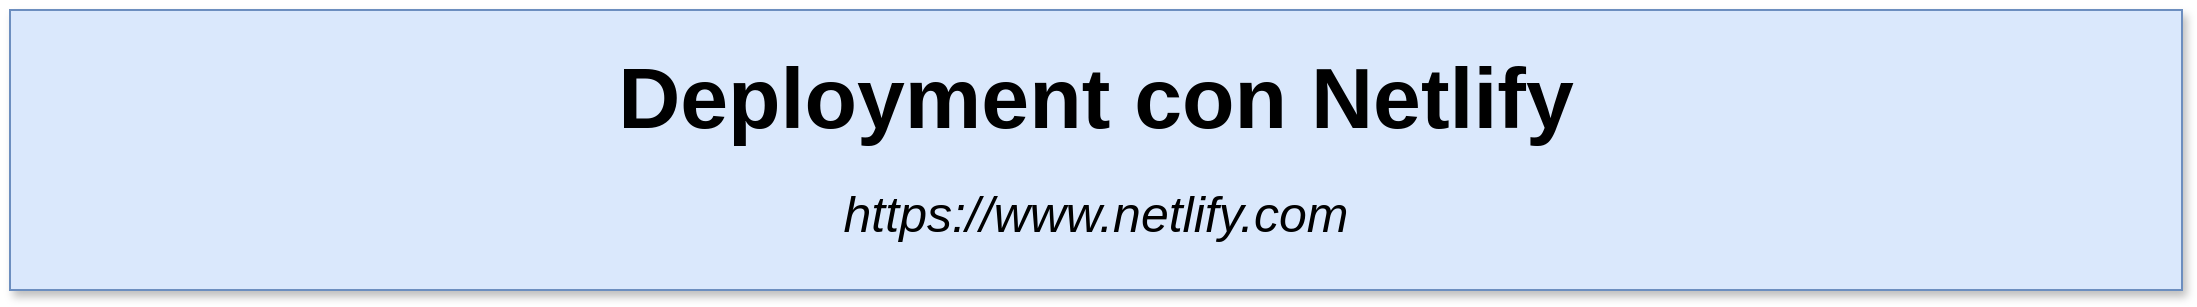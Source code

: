 <mxfile version="14.1.8" type="device" pages="3"><diagram id="hD3O90HdkTA4cO741P70" name="intro-1"><mxGraphModel dx="1398" dy="2106" grid="1" gridSize="10" guides="1" tooltips="1" connect="1" arrows="1" fold="1" page="1" pageScale="1" pageWidth="850" pageHeight="1400" math="0" shadow="0"><root><mxCell id="0"/><mxCell id="1" parent="0"/><mxCell id="wElGDZaeVAgzbxLIF-cZ-1" value="Deployment con Netlify&lt;br&gt;&lt;font style=&quot;font-weight: normal ; font-size: 25px&quot;&gt;&lt;i&gt;https://www.netlify.com&lt;/i&gt;&lt;/font&gt;" style="rounded=0;whiteSpace=wrap;html=1;shadow=1;fontSize=43;fillColor=#dae8fc;strokeColor=#6c8ebf;fontStyle=1;" parent="1" vertex="1"><mxGeometry x="170" y="-140" width="1086" height="140" as="geometry"/></mxCell></root></mxGraphModel></diagram><diagram id="VK9lqfGoYmemmOqh1E7f" name="steps-2"><mxGraphModel dx="2248" dy="2106" grid="1" gridSize="10" guides="1" tooltips="1" connect="1" arrows="1" fold="1" page="1" pageScale="1" pageWidth="850" pageHeight="1400" math="0" shadow="0"><root><mxCell id="dM5yCjbV6uQ39A8I7cjs-0"/><mxCell id="dM5yCjbV6uQ39A8I7cjs-1" parent="dM5yCjbV6uQ39A8I7cjs-0"/><mxCell id="24RhqcAIzqRcCgwGHfrH-0" value="Deployment en Netlify" style="rounded=0;whiteSpace=wrap;html=1;shadow=1;fontSize=43;fillColor=#dae8fc;strokeColor=#6c8ebf;fontStyle=1;" parent="dM5yCjbV6uQ39A8I7cjs-1" vertex="1"><mxGeometry x="-10" y="-30" width="1086" height="90" as="geometry"/></mxCell><mxCell id="24RhqcAIzqRcCgwGHfrH-2" value="Crea un repositorio en Github para tu proyecto" style="rounded=0;whiteSpace=wrap;html=1;shadow=1;fontSize=28;fillColor=#f5f5f5;strokeColor=#666666;fontStyle=0;fontColor=#333333;" parent="dM5yCjbV6uQ39A8I7cjs-1" vertex="1"><mxGeometry x="-10" y="90" width="1086" height="90" as="geometry"/></mxCell><mxCell id="24RhqcAIzqRcCgwGHfrH-3" value="Crea una aplicación en React usando Create React App" style="rounded=0;whiteSpace=wrap;html=1;shadow=1;fontSize=28;fillColor=#f5f5f5;strokeColor=#666666;fontStyle=0;fontColor=#333333;" parent="dM5yCjbV6uQ39A8I7cjs-1" vertex="1"><mxGeometry x="-10" y="190" width="1086" height="90" as="geometry"/></mxCell><mxCell id="24RhqcAIzqRcCgwGHfrH-4" value="Hacer &quot;commit&quot; de nuestros cambios localmante" style="rounded=0;whiteSpace=wrap;html=1;shadow=1;fontSize=28;fillColor=#f5f5f5;strokeColor=#666666;fontStyle=0;fontColor=#333333;" parent="dM5yCjbV6uQ39A8I7cjs-1" vertex="1"><mxGeometry x="-10" y="290" width="1086" height="90" as="geometry"/></mxCell><mxCell id="24RhqcAIzqRcCgwGHfrH-5" value="Sincronizar nuestro proyecto (react) con el nuevo repositorio (github)" style="rounded=0;whiteSpace=wrap;html=1;shadow=1;fontSize=28;fillColor=#f5f5f5;strokeColor=#666666;fontStyle=0;fontColor=#333333;" parent="dM5yCjbV6uQ39A8I7cjs-1" vertex="1"><mxGeometry x="-10" y="390" width="1086" height="90" as="geometry"/></mxCell><mxCell id="24RhqcAIzqRcCgwGHfrH-6" value="Empujar cambios a Github" style="rounded=0;whiteSpace=wrap;html=1;shadow=1;fontSize=28;fillColor=#f5f5f5;strokeColor=#666666;fontStyle=0;fontColor=#333333;" parent="dM5yCjbV6uQ39A8I7cjs-1" vertex="1"><mxGeometry x="-10" y="490" width="1086" height="90" as="geometry"/></mxCell><mxCell id="24RhqcAIzqRcCgwGHfrH-7" value="Crear una cuenta en netlify.com" style="rounded=0;whiteSpace=wrap;html=1;shadow=1;fontSize=28;fillColor=#f5f5f5;strokeColor=#666666;fontStyle=0;fontColor=#333333;" parent="dM5yCjbV6uQ39A8I7cjs-1" vertex="1"><mxGeometry x="-10" y="590" width="1086" height="90" as="geometry"/></mxCell><mxCell id="24RhqcAIzqRcCgwGHfrH-8" value="Sincronizar github con netlify, selecciona el repositorio que quieres hacer deploy" style="rounded=0;whiteSpace=wrap;html=1;shadow=1;fontSize=28;fillColor=#f5f5f5;strokeColor=#666666;fontStyle=0;fontColor=#333333;" parent="dM5yCjbV6uQ39A8I7cjs-1" vertex="1"><mxGeometry x="-10" y="690" width="1086" height="90" as="geometry"/></mxCell><mxCell id="24RhqcAIzqRcCgwGHfrH-9" value="" style="endArrow=classic;html=1;fontSize=28;strokeWidth=3;" parent="dM5yCjbV6uQ39A8I7cjs-1" edge="1"><mxGeometry width="50" height="50" relative="1" as="geometry"><mxPoint x="-40" y="90" as="sourcePoint"/><mxPoint x="-40" y="780" as="targetPoint"/></mxGeometry></mxCell></root></mxGraphModel></diagram><diagram id="sO0TA8_Q2Y8vWSx1X1Gr" name="errors-3"><mxGraphModel dx="2248" dy="2106" grid="1" gridSize="10" guides="1" tooltips="1" connect="1" arrows="1" fold="1" page="1" pageScale="1" pageWidth="850" pageHeight="1400" math="0" shadow="0"><root><mxCell id="iJrKwW-9MEkcxAUrKgZg-0"/><mxCell id="iJrKwW-9MEkcxAUrKgZg-1" parent="iJrKwW-9MEkcxAUrKgZg-0"/><mxCell id="rtY_3X9pud5zgjMOGIPp-2" style="edgeStyle=orthogonalEdgeStyle;rounded=0;orthogonalLoop=1;jettySize=auto;html=1;entryX=0.5;entryY=0;entryDx=0;entryDy=0;strokeWidth=3;fontSize=35;" parent="iJrKwW-9MEkcxAUrKgZg-1" source="rtY_3X9pud5zgjMOGIPp-0" target="rtY_3X9pud5zgjMOGIPp-1" edge="1"><mxGeometry relative="1" as="geometry"/></mxCell><mxCell id="rtY_3X9pud5zgjMOGIPp-0" value="¿Problemas con el comando build?" style="rounded=0;whiteSpace=wrap;html=1;shadow=1;fontSize=43;fillColor=#dae8fc;strokeColor=#6c8ebf;fontStyle=1;" parent="iJrKwW-9MEkcxAUrKgZg-1" vertex="1"><mxGeometry x="-100" y="-10" width="1086" height="90" as="geometry"/></mxCell><mxCell id="rtY_3X9pud5zgjMOGIPp-1" value="CI='' npm run build" style="rounded=0;whiteSpace=wrap;html=1;shadow=1;fontSize=35;fontStyle=1;fillColor=#e1d5e7;strokeColor=#9673a6;" parent="iJrKwW-9MEkcxAUrKgZg-1" vertex="1"><mxGeometry x="-39.66" y="130" width="965.33" height="80" as="geometry"/></mxCell><mxCell id="rtY_3X9pud5zgjMOGIPp-3" value="" style="endArrow=none;dashed=1;html=1;strokeWidth=3;fontSize=35;" parent="iJrKwW-9MEkcxAUrKgZg-1" edge="1"><mxGeometry width="50" height="50" relative="1" as="geometry"><mxPoint x="-100" y="240" as="sourcePoint"/><mxPoint x="980" y="240" as="targetPoint"/></mxGeometry></mxCell><mxCell id="B3OpXIOTaU0eBt2klv1G-10" style="edgeStyle=orthogonalEdgeStyle;rounded=0;orthogonalLoop=1;jettySize=auto;html=1;entryX=0.5;entryY=0;entryDx=0;entryDy=0;strokeWidth=3;fontSize=35;" parent="iJrKwW-9MEkcxAUrKgZg-1" source="B3OpXIOTaU0eBt2klv1G-11" target="B3OpXIOTaU0eBt2klv1G-12" edge="1"><mxGeometry relative="1" as="geometry"/></mxCell><mxCell id="B3OpXIOTaU0eBt2klv1G-11" value="¿Problemas con la navegación?" style="rounded=0;whiteSpace=wrap;html=1;shadow=1;fontSize=43;fillColor=#dae8fc;strokeColor=#6c8ebf;fontStyle=1;" parent="iJrKwW-9MEkcxAUrKgZg-1" vertex="1"><mxGeometry x="-100" y="270" width="1086" height="90" as="geometry"/></mxCell><mxCell id="B3OpXIOTaU0eBt2klv1G-14" style="edgeStyle=orthogonalEdgeStyle;rounded=0;orthogonalLoop=1;jettySize=auto;html=1;entryX=0.5;entryY=0;entryDx=0;entryDy=0;strokeWidth=3;fontSize=35;" parent="iJrKwW-9MEkcxAUrKgZg-1" source="B3OpXIOTaU0eBt2klv1G-12" target="B3OpXIOTaU0eBt2klv1G-13" edge="1"><mxGeometry relative="1" as="geometry"/></mxCell><mxCell id="B3OpXIOTaU0eBt2klv1G-12" value="&lt;span style=&quot;font-weight: normal&quot;&gt;Crea un archivo llamado &quot;&lt;/span&gt;&lt;i&gt;_redirects&lt;/i&gt;&lt;span style=&quot;font-weight: normal&quot;&gt;&quot; dentro de &quot;&lt;/span&gt;&lt;i&gt;/public&lt;/i&gt;&lt;span style=&quot;font-weight: normal&quot;&gt;&quot;&lt;/span&gt;" style="rounded=0;html=1;shadow=1;fontSize=35;fontStyle=1;fillColor=#f5f5f5;strokeColor=#666666;whiteSpace=wrap;labelBorderColor=none;labelBackgroundColor=none;fontColor=#333333;" parent="iJrKwW-9MEkcxAUrKgZg-1" vertex="1"><mxGeometry x="-39.67" y="410" width="965.33" height="70" as="geometry"/></mxCell><mxCell id="B3OpXIOTaU0eBt2klv1G-13" value="&lt;span&gt;&lt;b&gt;/* /index.html 200&lt;/b&gt;&lt;/span&gt;" style="rounded=0;html=1;shadow=1;fontSize=35;fontStyle=0;whiteSpace=wrap;labelBorderColor=none;labelBackgroundColor=none;fillColor=#e1d5e7;strokeColor=#9673a6;" parent="iJrKwW-9MEkcxAUrKgZg-1" vertex="1"><mxGeometry x="-39.66" y="510" width="965.33" height="70" as="geometry"/></mxCell></root></mxGraphModel></diagram></mxfile>
